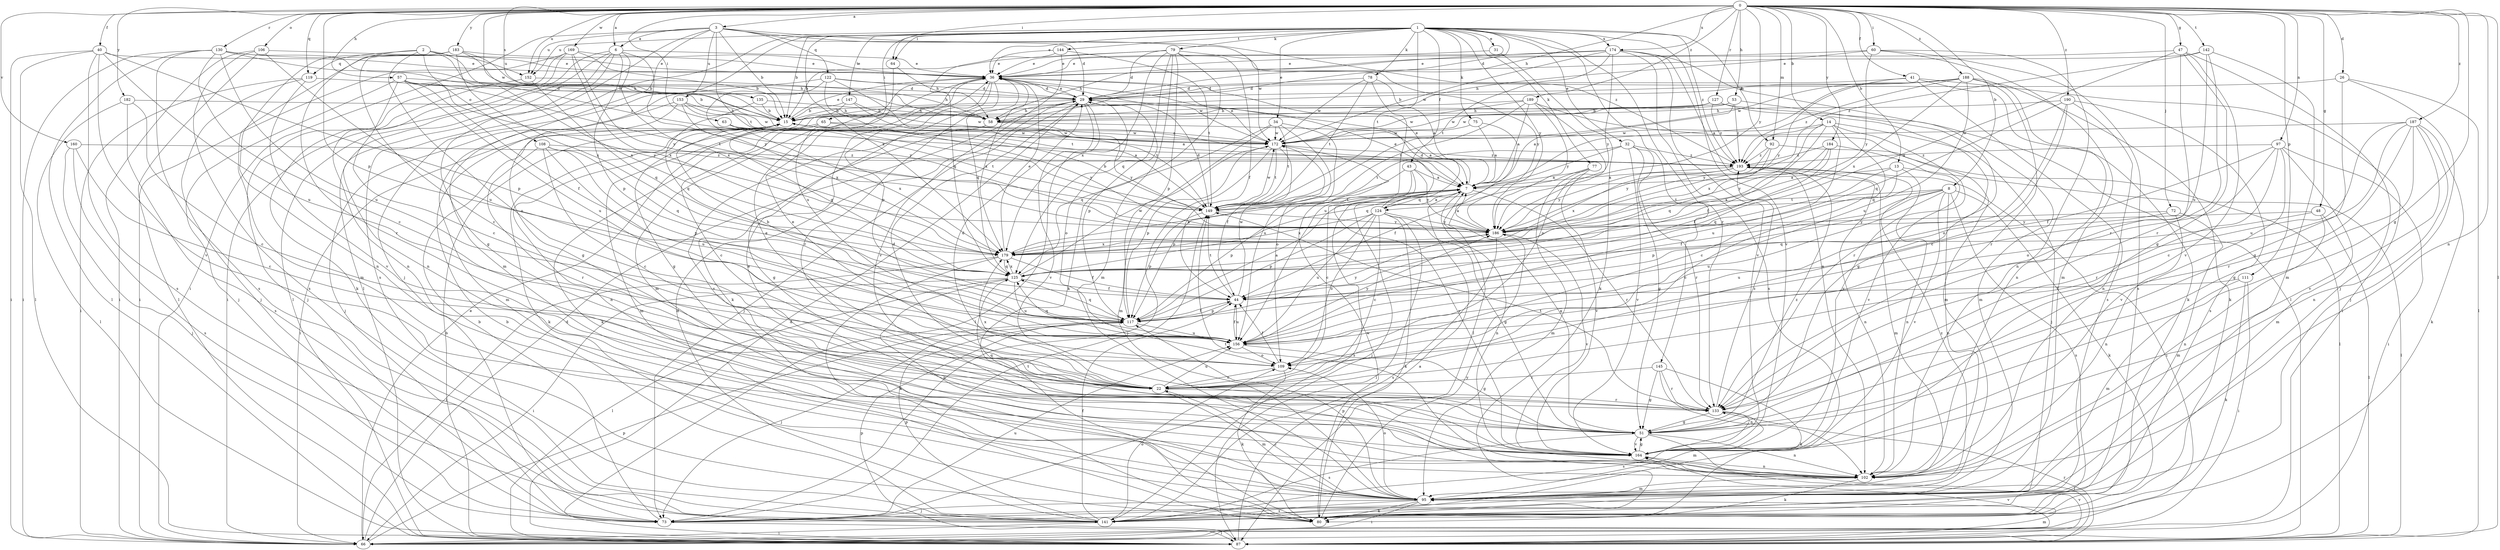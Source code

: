 strict digraph  {
0;
1;
2;
3;
6;
7;
8;
13;
14;
15;
22;
26;
29;
31;
32;
34;
36;
40;
41;
43;
44;
47;
48;
51;
53;
57;
58;
60;
63;
64;
65;
66;
72;
73;
75;
77;
78;
79;
80;
87;
92;
95;
97;
102;
106;
108;
109;
111;
117;
119;
122;
124;
125;
127;
130;
133;
135;
141;
142;
144;
145;
147;
149;
152;
153;
156;
160;
164;
169;
172;
174;
179;
182;
183;
184;
186;
187;
188;
189;
190;
193;
0 -> 3  [label=a];
0 -> 6  [label=a];
0 -> 8  [label=b];
0 -> 13  [label=b];
0 -> 14  [label=b];
0 -> 26  [label=d];
0 -> 40  [label=f];
0 -> 41  [label=f];
0 -> 47  [label=g];
0 -> 48  [label=g];
0 -> 51  [label=g];
0 -> 53  [label=h];
0 -> 57  [label=h];
0 -> 58  [label=h];
0 -> 60  [label=i];
0 -> 63  [label=i];
0 -> 64  [label=i];
0 -> 72  [label=j];
0 -> 87  [label=l];
0 -> 92  [label=m];
0 -> 97  [label=n];
0 -> 102  [label=n];
0 -> 106  [label=o];
0 -> 111  [label=p];
0 -> 117  [label=p];
0 -> 119  [label=q];
0 -> 127  [label=r];
0 -> 130  [label=r];
0 -> 135  [label=s];
0 -> 142  [label=t];
0 -> 152  [label=u];
0 -> 160  [label=v];
0 -> 169  [label=w];
0 -> 172  [label=w];
0 -> 174  [label=x];
0 -> 182  [label=y];
0 -> 183  [label=y];
0 -> 184  [label=y];
0 -> 186  [label=y];
0 -> 187  [label=z];
0 -> 188  [label=z];
0 -> 189  [label=z];
0 -> 190  [label=z];
1 -> 15  [label=b];
1 -> 29  [label=d];
1 -> 31  [label=e];
1 -> 32  [label=e];
1 -> 34  [label=e];
1 -> 36  [label=e];
1 -> 43  [label=f];
1 -> 64  [label=i];
1 -> 65  [label=i];
1 -> 73  [label=j];
1 -> 75  [label=k];
1 -> 77  [label=k];
1 -> 78  [label=k];
1 -> 79  [label=k];
1 -> 92  [label=m];
1 -> 133  [label=r];
1 -> 141  [label=s];
1 -> 144  [label=t];
1 -> 145  [label=t];
1 -> 147  [label=t];
1 -> 149  [label=t];
1 -> 152  [label=u];
1 -> 164  [label=v];
1 -> 174  [label=x];
1 -> 179  [label=x];
1 -> 186  [label=y];
1 -> 193  [label=z];
2 -> 95  [label=m];
2 -> 108  [label=o];
2 -> 109  [label=o];
2 -> 119  [label=q];
2 -> 152  [label=u];
2 -> 179  [label=x];
2 -> 193  [label=z];
3 -> 6  [label=a];
3 -> 15  [label=b];
3 -> 29  [label=d];
3 -> 66  [label=i];
3 -> 87  [label=l];
3 -> 95  [label=m];
3 -> 122  [label=q];
3 -> 149  [label=t];
3 -> 152  [label=u];
3 -> 153  [label=u];
3 -> 172  [label=w];
3 -> 193  [label=z];
6 -> 36  [label=e];
6 -> 51  [label=g];
6 -> 66  [label=i];
6 -> 87  [label=l];
6 -> 102  [label=n];
6 -> 117  [label=p];
6 -> 179  [label=x];
6 -> 186  [label=y];
7 -> 36  [label=e];
7 -> 73  [label=j];
7 -> 102  [label=n];
7 -> 117  [label=p];
7 -> 124  [label=q];
7 -> 133  [label=r];
7 -> 141  [label=s];
7 -> 149  [label=t];
8 -> 44  [label=f];
8 -> 80  [label=k];
8 -> 102  [label=n];
8 -> 117  [label=p];
8 -> 124  [label=q];
8 -> 141  [label=s];
8 -> 149  [label=t];
8 -> 156  [label=u];
8 -> 164  [label=v];
13 -> 7  [label=a];
13 -> 22  [label=c];
13 -> 87  [label=l];
13 -> 102  [label=n];
13 -> 125  [label=q];
14 -> 22  [label=c];
14 -> 44  [label=f];
14 -> 73  [label=j];
14 -> 156  [label=u];
14 -> 164  [label=v];
14 -> 172  [label=w];
14 -> 179  [label=x];
14 -> 186  [label=y];
15 -> 36  [label=e];
15 -> 66  [label=i];
15 -> 80  [label=k];
15 -> 102  [label=n];
15 -> 125  [label=q];
15 -> 172  [label=w];
22 -> 29  [label=d];
22 -> 36  [label=e];
22 -> 95  [label=m];
22 -> 133  [label=r];
22 -> 156  [label=u];
22 -> 179  [label=x];
26 -> 29  [label=d];
26 -> 51  [label=g];
26 -> 73  [label=j];
26 -> 87  [label=l];
29 -> 15  [label=b];
29 -> 36  [label=e];
29 -> 58  [label=h];
29 -> 73  [label=j];
29 -> 87  [label=l];
29 -> 109  [label=o];
29 -> 117  [label=p];
29 -> 164  [label=v];
31 -> 36  [label=e];
31 -> 80  [label=k];
32 -> 51  [label=g];
32 -> 125  [label=q];
32 -> 133  [label=r];
32 -> 149  [label=t];
32 -> 164  [label=v];
32 -> 193  [label=z];
34 -> 95  [label=m];
34 -> 109  [label=o];
34 -> 125  [label=q];
34 -> 149  [label=t];
34 -> 156  [label=u];
34 -> 172  [label=w];
36 -> 29  [label=d];
36 -> 80  [label=k];
36 -> 95  [label=m];
36 -> 117  [label=p];
36 -> 125  [label=q];
36 -> 133  [label=r];
36 -> 179  [label=x];
40 -> 36  [label=e];
40 -> 66  [label=i];
40 -> 87  [label=l];
40 -> 117  [label=p];
40 -> 141  [label=s];
40 -> 156  [label=u];
40 -> 164  [label=v];
41 -> 29  [label=d];
41 -> 66  [label=i];
41 -> 80  [label=k];
41 -> 141  [label=s];
41 -> 186  [label=y];
43 -> 7  [label=a];
43 -> 22  [label=c];
43 -> 117  [label=p];
43 -> 164  [label=v];
43 -> 186  [label=y];
44 -> 117  [label=p];
44 -> 149  [label=t];
44 -> 156  [label=u];
44 -> 172  [label=w];
47 -> 36  [label=e];
47 -> 51  [label=g];
47 -> 73  [label=j];
47 -> 133  [label=r];
47 -> 164  [label=v];
47 -> 179  [label=x];
48 -> 87  [label=l];
48 -> 102  [label=n];
48 -> 125  [label=q];
48 -> 186  [label=y];
51 -> 7  [label=a];
51 -> 87  [label=l];
51 -> 102  [label=n];
51 -> 125  [label=q];
51 -> 141  [label=s];
51 -> 164  [label=v];
51 -> 193  [label=z];
53 -> 7  [label=a];
53 -> 15  [label=b];
53 -> 133  [label=r];
53 -> 172  [label=w];
53 -> 193  [label=z];
57 -> 15  [label=b];
57 -> 22  [label=c];
57 -> 29  [label=d];
57 -> 44  [label=f];
57 -> 73  [label=j];
57 -> 149  [label=t];
57 -> 156  [label=u];
57 -> 186  [label=y];
58 -> 7  [label=a];
58 -> 51  [label=g];
58 -> 164  [label=v];
58 -> 186  [label=y];
60 -> 36  [label=e];
60 -> 58  [label=h];
60 -> 95  [label=m];
60 -> 102  [label=n];
60 -> 141  [label=s];
60 -> 186  [label=y];
63 -> 7  [label=a];
63 -> 149  [label=t];
63 -> 172  [label=w];
63 -> 179  [label=x];
64 -> 58  [label=h];
64 -> 156  [label=u];
65 -> 22  [label=c];
65 -> 80  [label=k];
65 -> 95  [label=m];
65 -> 172  [label=w];
65 -> 186  [label=y];
66 -> 29  [label=d];
66 -> 36  [label=e];
66 -> 117  [label=p];
66 -> 164  [label=v];
72 -> 95  [label=m];
72 -> 102  [label=n];
72 -> 156  [label=u];
72 -> 186  [label=y];
73 -> 15  [label=b];
73 -> 87  [label=l];
73 -> 149  [label=t];
73 -> 156  [label=u];
75 -> 7  [label=a];
75 -> 87  [label=l];
75 -> 172  [label=w];
77 -> 7  [label=a];
77 -> 44  [label=f];
77 -> 95  [label=m];
77 -> 164  [label=v];
78 -> 7  [label=a];
78 -> 29  [label=d];
78 -> 149  [label=t];
78 -> 156  [label=u];
78 -> 172  [label=w];
79 -> 15  [label=b];
79 -> 29  [label=d];
79 -> 36  [label=e];
79 -> 44  [label=f];
79 -> 80  [label=k];
79 -> 95  [label=m];
79 -> 117  [label=p];
79 -> 125  [label=q];
79 -> 179  [label=x];
79 -> 186  [label=y];
80 -> 172  [label=w];
80 -> 186  [label=y];
87 -> 7  [label=a];
87 -> 15  [label=b];
87 -> 29  [label=d];
87 -> 95  [label=m];
87 -> 117  [label=p];
87 -> 133  [label=r];
87 -> 164  [label=v];
92 -> 87  [label=l];
92 -> 125  [label=q];
92 -> 186  [label=y];
92 -> 193  [label=z];
95 -> 22  [label=c];
95 -> 66  [label=i];
95 -> 73  [label=j];
95 -> 80  [label=k];
95 -> 109  [label=o];
95 -> 117  [label=p];
95 -> 141  [label=s];
95 -> 193  [label=z];
97 -> 44  [label=f];
97 -> 66  [label=i];
97 -> 95  [label=m];
97 -> 109  [label=o];
97 -> 133  [label=r];
97 -> 164  [label=v];
97 -> 193  [label=z];
102 -> 80  [label=k];
102 -> 95  [label=m];
102 -> 149  [label=t];
106 -> 36  [label=e];
106 -> 66  [label=i];
106 -> 87  [label=l];
106 -> 141  [label=s];
106 -> 156  [label=u];
108 -> 22  [label=c];
108 -> 117  [label=p];
108 -> 125  [label=q];
108 -> 133  [label=r];
108 -> 156  [label=u];
108 -> 193  [label=z];
109 -> 22  [label=c];
109 -> 29  [label=d];
109 -> 36  [label=e];
109 -> 44  [label=f];
109 -> 80  [label=k];
111 -> 44  [label=f];
111 -> 66  [label=i];
111 -> 80  [label=k];
111 -> 95  [label=m];
117 -> 7  [label=a];
117 -> 15  [label=b];
117 -> 44  [label=f];
117 -> 73  [label=j];
117 -> 125  [label=q];
117 -> 156  [label=u];
117 -> 186  [label=y];
119 -> 29  [label=d];
119 -> 66  [label=i];
119 -> 73  [label=j];
119 -> 164  [label=v];
122 -> 7  [label=a];
122 -> 29  [label=d];
122 -> 51  [label=g];
122 -> 149  [label=t];
122 -> 172  [label=w];
122 -> 186  [label=y];
124 -> 7  [label=a];
124 -> 22  [label=c];
124 -> 29  [label=d];
124 -> 36  [label=e];
124 -> 51  [label=g];
124 -> 80  [label=k];
124 -> 87  [label=l];
124 -> 109  [label=o];
124 -> 117  [label=p];
124 -> 156  [label=u];
124 -> 179  [label=x];
124 -> 186  [label=y];
125 -> 44  [label=f];
125 -> 66  [label=i];
125 -> 87  [label=l];
125 -> 102  [label=n];
125 -> 156  [label=u];
125 -> 172  [label=w];
125 -> 179  [label=x];
127 -> 15  [label=b];
127 -> 51  [label=g];
127 -> 58  [label=h];
127 -> 95  [label=m];
127 -> 172  [label=w];
127 -> 193  [label=z];
130 -> 15  [label=b];
130 -> 22  [label=c];
130 -> 36  [label=e];
130 -> 58  [label=h];
130 -> 66  [label=i];
130 -> 87  [label=l];
130 -> 141  [label=s];
130 -> 156  [label=u];
133 -> 51  [label=g];
133 -> 95  [label=m];
133 -> 141  [label=s];
133 -> 149  [label=t];
133 -> 193  [label=z];
135 -> 15  [label=b];
135 -> 58  [label=h];
135 -> 125  [label=q];
141 -> 15  [label=b];
141 -> 29  [label=d];
141 -> 44  [label=f];
141 -> 66  [label=i];
141 -> 109  [label=o];
141 -> 117  [label=p];
142 -> 36  [label=e];
142 -> 95  [label=m];
142 -> 133  [label=r];
142 -> 156  [label=u];
142 -> 193  [label=z];
144 -> 36  [label=e];
144 -> 125  [label=q];
144 -> 149  [label=t];
144 -> 164  [label=v];
145 -> 22  [label=c];
145 -> 51  [label=g];
145 -> 80  [label=k];
145 -> 102  [label=n];
145 -> 133  [label=r];
147 -> 15  [label=b];
147 -> 51  [label=g];
147 -> 149  [label=t];
147 -> 172  [label=w];
149 -> 15  [label=b];
149 -> 29  [label=d];
149 -> 117  [label=p];
149 -> 172  [label=w];
149 -> 186  [label=y];
152 -> 58  [label=h];
152 -> 73  [label=j];
152 -> 125  [label=q];
153 -> 7  [label=a];
153 -> 15  [label=b];
153 -> 73  [label=j];
153 -> 95  [label=m];
153 -> 172  [label=w];
153 -> 179  [label=x];
156 -> 44  [label=f];
156 -> 51  [label=g];
156 -> 109  [label=o];
156 -> 125  [label=q];
156 -> 186  [label=y];
160 -> 22  [label=c];
160 -> 73  [label=j];
160 -> 141  [label=s];
160 -> 193  [label=z];
164 -> 36  [label=e];
164 -> 51  [label=g];
164 -> 102  [label=n];
169 -> 15  [label=b];
169 -> 36  [label=e];
169 -> 66  [label=i];
169 -> 80  [label=k];
169 -> 102  [label=n];
169 -> 179  [label=x];
169 -> 186  [label=y];
172 -> 36  [label=e];
172 -> 44  [label=f];
172 -> 73  [label=j];
172 -> 117  [label=p];
172 -> 149  [label=t];
172 -> 193  [label=z];
174 -> 36  [label=e];
174 -> 58  [label=h];
174 -> 87  [label=l];
174 -> 102  [label=n];
174 -> 141  [label=s];
174 -> 149  [label=t];
174 -> 164  [label=v];
174 -> 172  [label=w];
174 -> 186  [label=y];
179 -> 7  [label=a];
179 -> 36  [label=e];
179 -> 44  [label=f];
179 -> 66  [label=i];
179 -> 80  [label=k];
179 -> 125  [label=q];
182 -> 22  [label=c];
182 -> 58  [label=h];
182 -> 87  [label=l];
182 -> 141  [label=s];
183 -> 15  [label=b];
183 -> 22  [label=c];
183 -> 36  [label=e];
183 -> 58  [label=h];
183 -> 102  [label=n];
183 -> 133  [label=r];
183 -> 179  [label=x];
184 -> 44  [label=f];
184 -> 164  [label=v];
184 -> 179  [label=x];
184 -> 186  [label=y];
184 -> 193  [label=z];
186 -> 7  [label=a];
186 -> 141  [label=s];
186 -> 164  [label=v];
186 -> 179  [label=x];
187 -> 22  [label=c];
187 -> 51  [label=g];
187 -> 80  [label=k];
187 -> 102  [label=n];
187 -> 133  [label=r];
187 -> 156  [label=u];
187 -> 164  [label=v];
187 -> 172  [label=w];
188 -> 7  [label=a];
188 -> 15  [label=b];
188 -> 29  [label=d];
188 -> 80  [label=k];
188 -> 102  [label=n];
188 -> 133  [label=r];
188 -> 156  [label=u];
188 -> 172  [label=w];
188 -> 179  [label=x];
188 -> 193  [label=z];
189 -> 7  [label=a];
189 -> 15  [label=b];
189 -> 95  [label=m];
189 -> 109  [label=o];
189 -> 149  [label=t];
189 -> 172  [label=w];
189 -> 186  [label=y];
190 -> 22  [label=c];
190 -> 58  [label=h];
190 -> 102  [label=n];
190 -> 109  [label=o];
190 -> 125  [label=q];
190 -> 141  [label=s];
193 -> 7  [label=a];
193 -> 66  [label=i];
193 -> 95  [label=m];
193 -> 102  [label=n];
193 -> 179  [label=x];
193 -> 186  [label=y];
}
